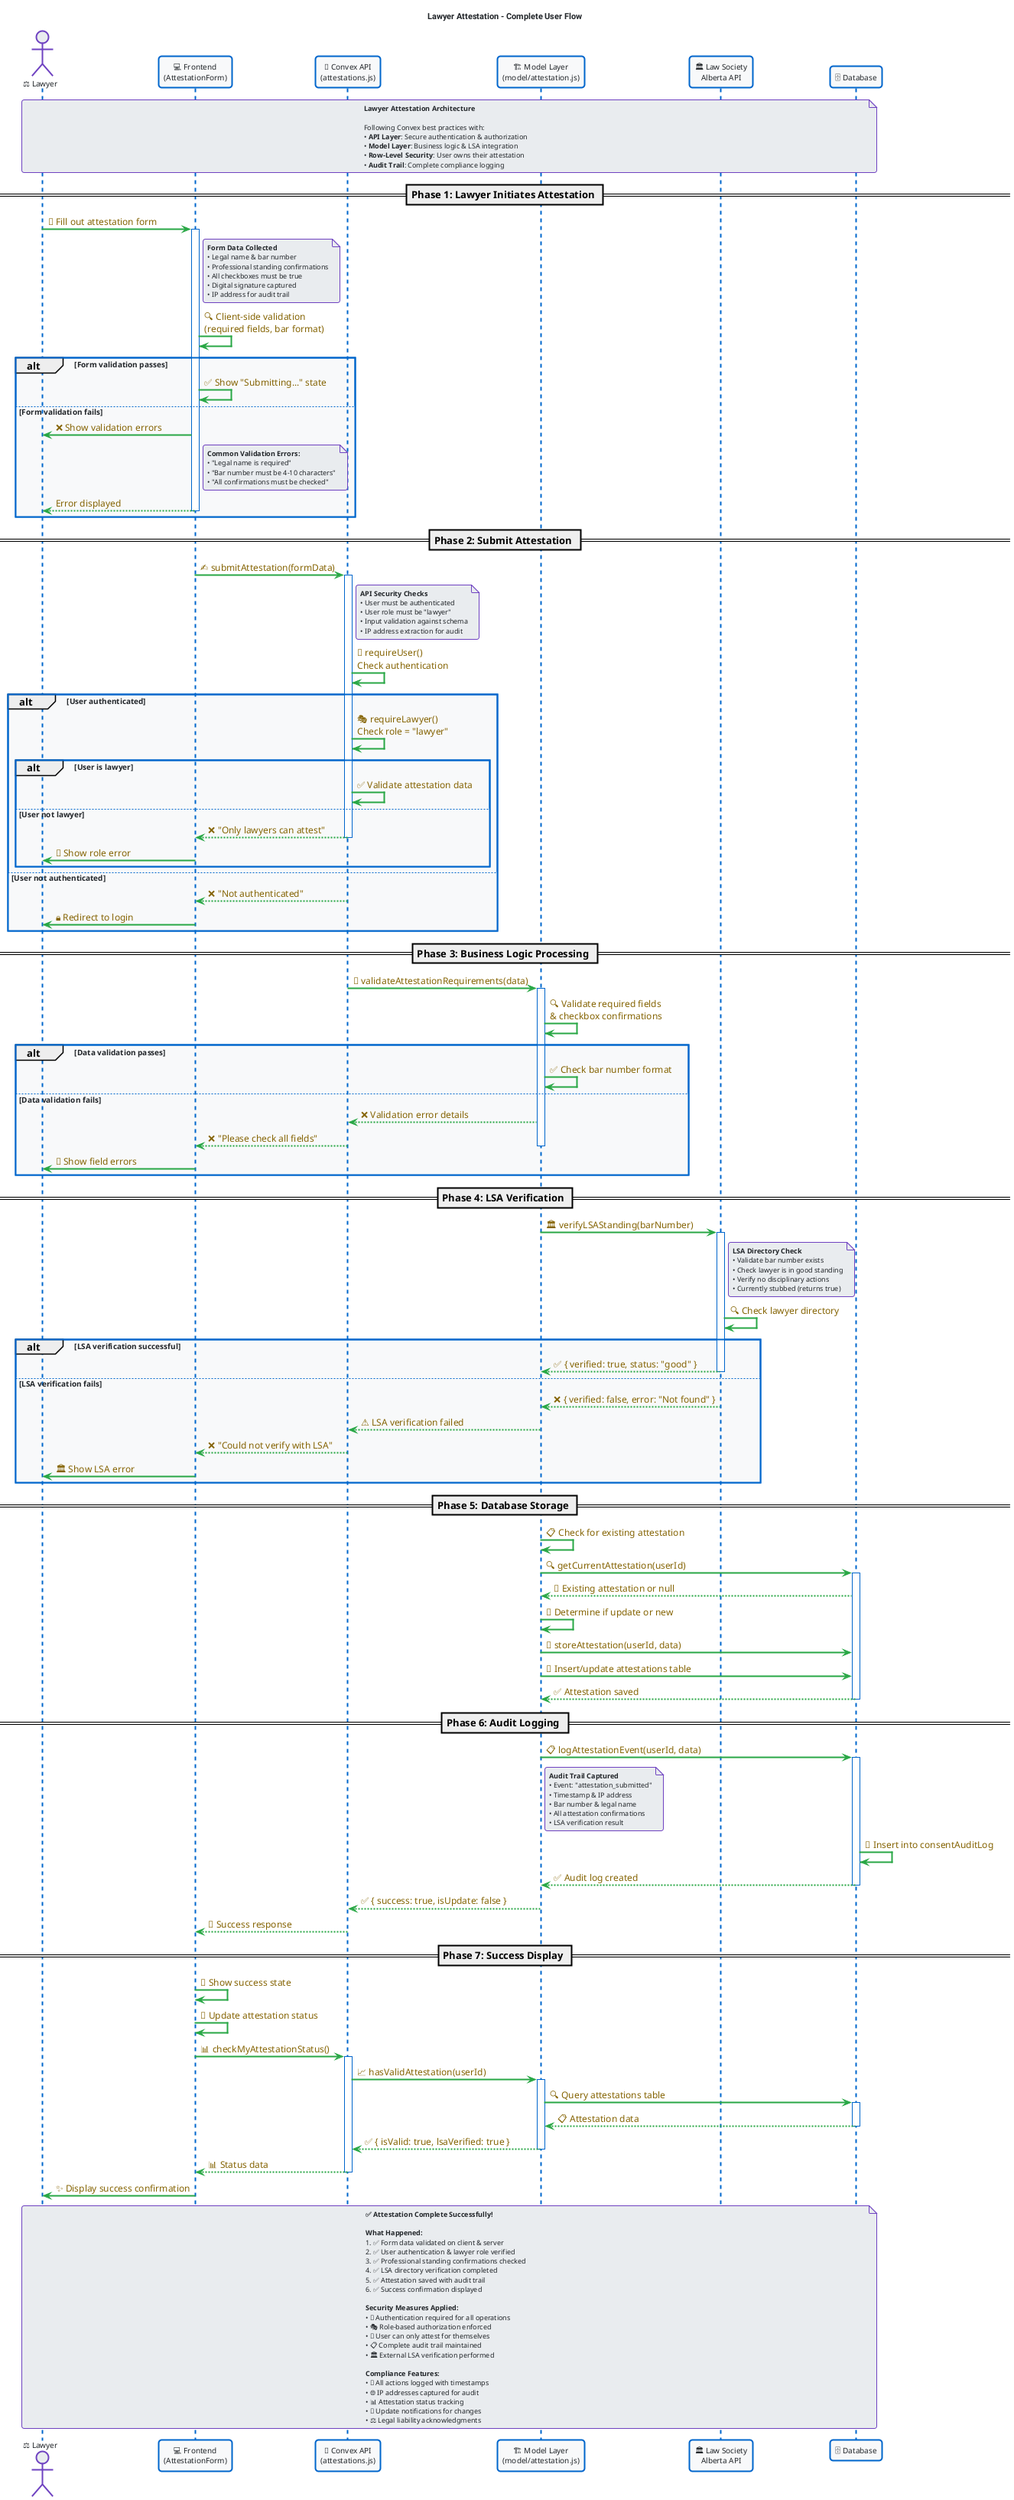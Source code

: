 @startuml Lawyer Attestation - Complete Flow
<style>
' Professional Light Theme Configuration - Pure CSS Style
!$color_bg = "#ffffff"
!$color_bg_light = "#f8f9fa"
!$color_bg_lighter = "#e9ecef"
!$color_fg = "#212529"
!$color_fg_muted = "#6c757d"
!$color_primary = "#0066cc"
!$color_primary_light = "#4da6ff"
!$color_success = "#28a745"
!$color_warning = "#856404"
!$color_error = "#dc3545"
!$color_accent = "#6f42c1"

' Root document styling
document {
  BackGroundColor: $color_bg;
  FontColor: $color_fg;
  FontName: "Segoe UI", -apple-system, BlinkMacSystemFont, Roboto, "Helvetica Neue", Arial, sans-serif;
  FontSize: 11;
}

' Sequence diagram specific styling
participant {
  BackGroundColor: $color_bg_light;
  LineColor: $color_primary;
  FontColor: $color_fg;
  FontSize: 10;
  LineThickness: 2;
  RoundCorner: 8;
  Padding: 8;
}

actor {
  BackGroundColor: $color_bg_lighter;
  LineColor: $color_accent;
  FontColor: $color_fg;
  FontSize: 10;
  LineThickness: 2;
}

' Arrow styling
arrow {
  LineColor: $color_success;
  FontColor: $color_warning;
  FontSize: 12;
  LineThickness: 2;
}

' Activation box styling
lifeLine {
  LineColor: $color_primary;
  LineThickness: 2;
}

' Note styling
note {
  BackGroundColor: $color_bg_lighter;
  LineColor: $color_accent;
  FontColor: $color_fg;
  FontSize: 9;
  LineThickness: 1;
  RoundCorner: 6;
  Padding: 6;
}

' Group/Alt styling
group {
  BackGroundColor: $color_bg_light;
  LineColor: $color_primary;
  FontColor: $color_fg;
  FontSize: 10;
  LineThickness: 2;
}
</style>

title Lawyer Attestation - Complete User Flow

actor "⚖️ Lawyer" as Lawyer
participant "💻 Frontend\n(AttestationForm)" as Frontend
participant "🔧 Convex API\n(attestations.js)" as API
participant "🏗️ Model Layer\n(model/attestation.js)" as Model
participant "🏛️ Law Society\nAlberta API" as LSA
participant "🗄️ Database" as DB

note over Lawyer, DB
  **Lawyer Attestation Architecture**
  
  Following Convex best practices with:
  • **API Layer**: Secure authentication & authorization
  • **Model Layer**: Business logic & LSA integration
  • **Row-Level Security**: User owns their attestation
  • **Audit Trail**: Complete compliance logging
end note

== Phase 1: Lawyer Initiates Attestation ==

Lawyer -> Frontend : 📝 Fill out attestation form
activate Frontend

note right of Frontend
  **Form Data Collected**
  • Legal name & bar number
  • Professional standing confirmations
  • All checkboxes must be true
  • Digital signature captured
  • IP address for audit trail
end note

Frontend -> Frontend : 🔍 Client-side validation\n(required fields, bar format)

alt Form validation passes
  Frontend -> Frontend : ✅ Show "Submitting..." state
else Form validation fails
  Frontend -> Lawyer : ❌ Show validation errors
  note right of Frontend
    **Common Validation Errors:**
    • "Legal name is required"
    • "Bar number must be 4-10 characters"
    • "All confirmations must be checked"
  end note
  Lawyer <-- Frontend : Error displayed
  deactivate Frontend
end

== Phase 2: Submit Attestation ==

Frontend -> API : ✍️ submitAttestation(formData)
activate API

note right of API
  **API Security Checks**
  • User must be authenticated
  • User role must be "lawyer"
  • Input validation against schema
  • IP address extraction for audit
end note

API -> API : 🔐 requireUser()\nCheck authentication
alt User authenticated
  API -> API : 🎭 requireLawyer()\nCheck role = "lawyer"
  alt User is lawyer
    API -> API : ✅ Validate attestation data
  else User not lawyer
    API --> Frontend : ❌ "Only lawyers can attest"
    deactivate API
    Frontend -> Lawyer : 🚫 Show role error
    deactivate Frontend
  end
else User not authenticated  
  API --> Frontend : ❌ "Not authenticated"
  deactivate API
  Frontend -> Lawyer : 🔒 Redirect to login
  deactivate Frontend
end

== Phase 3: Business Logic Processing ==

API -> Model : 🧠 validateAttestationRequirements(data)
activate Model

Model -> Model : 🔍 Validate required fields\n& checkbox confirmations
alt Data validation passes
  Model -> Model : ✅ Check bar number format
else Data validation fails
  Model --> API : ❌ Validation error details
  API --> Frontend : ❌ "Please check all fields"
  deactivate Model
  deactivate API
  Frontend -> Lawyer : 📝 Show field errors
  deactivate Frontend
end

== Phase 4: LSA Verification ==

Model -> LSA : 🏛️ verifyLSAStanding(barNumber)
activate LSA

note right of LSA
  **LSA Directory Check**
  • Validate bar number exists
  • Check lawyer is in good standing
  • Verify no disciplinary actions
  • Currently stubbed (returns true)
end note

LSA -> LSA : 🔍 Check lawyer directory
alt LSA verification successful
  LSA --> Model : ✅ { verified: true, status: "good" }
  deactivate LSA
else LSA verification fails
  LSA --> Model : ❌ { verified: false, error: "Not found" }
  deactivate LSA
  Model --> API : ⚠️ LSA verification failed
  API --> Frontend : ❌ "Could not verify with LSA"
  deactivate Model
  deactivate API
  Frontend -> Lawyer : 🏛️ Show LSA error
  deactivate Frontend
end

== Phase 5: Database Storage ==

Model -> Model : 📋 Check for existing attestation
Model -> DB : 🔍 getCurrentAttestation(userId)
activate DB
DB --> Model : 📄 Existing attestation or null
Model -> Model : 🔄 Determine if update or new

Model -> DB : 💾 storeAttestation(userId, data)
Model -> DB : 📝 Insert/update attestations table
DB --> Model : ✅ Attestation saved
deactivate DB

== Phase 6: Audit Logging ==

Model -> DB : 📋 logAttestationEvent(userId, data)
activate DB

note right of Model
  **Audit Trail Captured**
  • Event: "attestation_submitted"
  • Timestamp & IP address
  • Bar number & legal name
  • All attestation confirmations
  • LSA verification result
end note

DB -> DB : 📝 Insert into consentAuditLog
DB --> Model : ✅ Audit log created
deactivate DB

Model --> API : ✅ { success: true, isUpdate: false }
deactivate Model
API --> Frontend : 🎉 Success response
deactivate API

== Phase 7: Success Display ==

Frontend -> Frontend : 🎊 Show success state
Frontend -> Frontend : 🔄 Update attestation status

Frontend -> API : 📊 checkMyAttestationStatus()
activate API
API -> Model : 📈 hasValidAttestation(userId)
activate Model
Model -> DB : 🔍 Query attestations table
activate DB
DB --> Model : 📋 Attestation data
deactivate DB
Model --> API : ✅ { isValid: true, lsaVerified: true }
deactivate Model
API --> Frontend : 📊 Status data
deactivate API

Frontend -> Lawyer : ✨ Display success confirmation
deactivate Frontend

note over Lawyer, DB
  **✅ Attestation Complete Successfully!**
  
  **What Happened:**
  1. ✅ Form data validated on client & server
  2. ✅ User authentication & lawyer role verified
  3. ✅ Professional standing confirmations checked
  4. ✅ LSA directory verification completed
  5. ✅ Attestation saved with audit trail
  6. ✅ Success confirmation displayed
  
  **Security Measures Applied:**
  • 🔐 Authentication required for all operations
  • 🎭 Role-based authorization enforced
  • 👤 User can only attest for themselves
  • 📋 Complete audit trail maintained
  • 🏛️ External LSA verification performed
  
  **Compliance Features:**
  • 📝 All actions logged with timestamps
  • 🌐 IP addresses captured for audit
  • 📊 Attestation status tracking
  • 🔄 Update notifications for changes
  • ⚖️ Legal liability acknowledgments
end note

@enduml